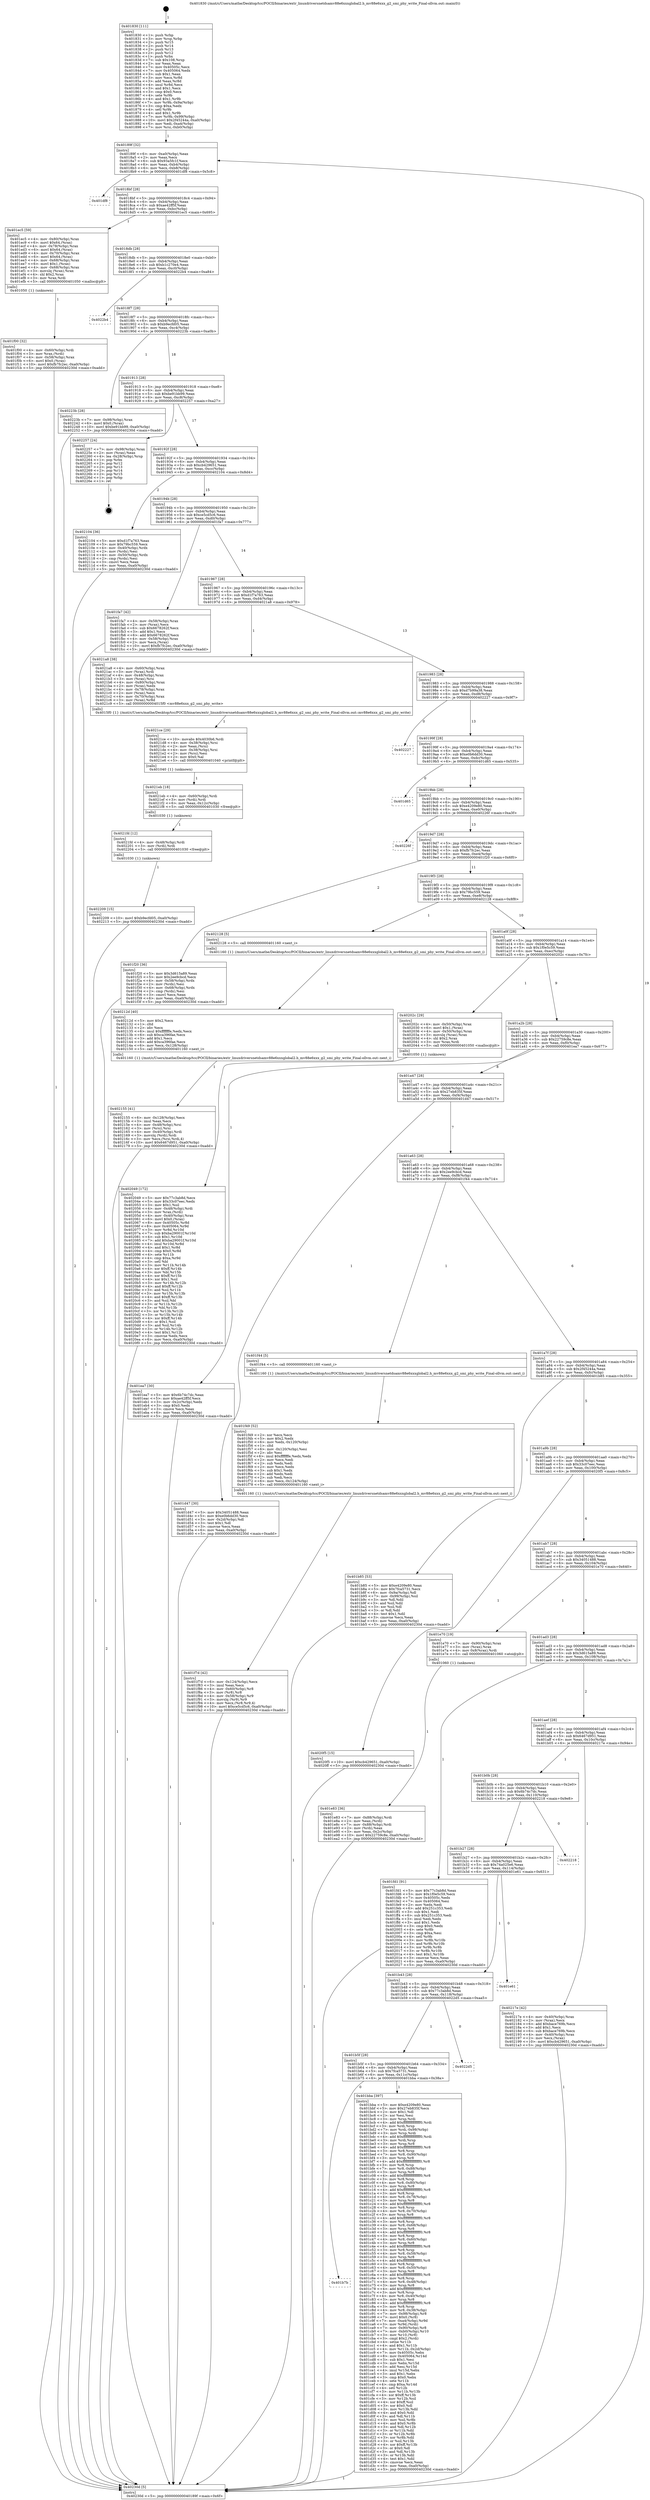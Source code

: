 digraph "0x401830" {
  label = "0x401830 (/mnt/c/Users/mathe/Desktop/tcc/POCII/binaries/extr_linuxdriversnetdsamv88e6xxxglobal2.h_mv88e6xxx_g2_smi_phy_write_Final-ollvm.out::main(0))"
  labelloc = "t"
  node[shape=record]

  Entry [label="",width=0.3,height=0.3,shape=circle,fillcolor=black,style=filled]
  "0x40189f" [label="{
     0x40189f [32]\l
     | [instrs]\l
     &nbsp;&nbsp;0x40189f \<+6\>: mov -0xa0(%rbp),%eax\l
     &nbsp;&nbsp;0x4018a5 \<+2\>: mov %eax,%ecx\l
     &nbsp;&nbsp;0x4018a7 \<+6\>: sub $0x93a5fc1f,%ecx\l
     &nbsp;&nbsp;0x4018ad \<+6\>: mov %eax,-0xb4(%rbp)\l
     &nbsp;&nbsp;0x4018b3 \<+6\>: mov %ecx,-0xb8(%rbp)\l
     &nbsp;&nbsp;0x4018b9 \<+6\>: je 0000000000401df8 \<main+0x5c8\>\l
  }"]
  "0x401df8" [label="{
     0x401df8\l
  }", style=dashed]
  "0x4018bf" [label="{
     0x4018bf [28]\l
     | [instrs]\l
     &nbsp;&nbsp;0x4018bf \<+5\>: jmp 00000000004018c4 \<main+0x94\>\l
     &nbsp;&nbsp;0x4018c4 \<+6\>: mov -0xb4(%rbp),%eax\l
     &nbsp;&nbsp;0x4018ca \<+5\>: sub $0xae42ff5f,%eax\l
     &nbsp;&nbsp;0x4018cf \<+6\>: mov %eax,-0xbc(%rbp)\l
     &nbsp;&nbsp;0x4018d5 \<+6\>: je 0000000000401ec5 \<main+0x695\>\l
  }"]
  Exit [label="",width=0.3,height=0.3,shape=circle,fillcolor=black,style=filled,peripheries=2]
  "0x401ec5" [label="{
     0x401ec5 [59]\l
     | [instrs]\l
     &nbsp;&nbsp;0x401ec5 \<+4\>: mov -0x80(%rbp),%rax\l
     &nbsp;&nbsp;0x401ec9 \<+6\>: movl $0x64,(%rax)\l
     &nbsp;&nbsp;0x401ecf \<+4\>: mov -0x78(%rbp),%rax\l
     &nbsp;&nbsp;0x401ed3 \<+6\>: movl $0x64,(%rax)\l
     &nbsp;&nbsp;0x401ed9 \<+4\>: mov -0x70(%rbp),%rax\l
     &nbsp;&nbsp;0x401edd \<+6\>: movl $0x64,(%rax)\l
     &nbsp;&nbsp;0x401ee3 \<+4\>: mov -0x68(%rbp),%rax\l
     &nbsp;&nbsp;0x401ee7 \<+6\>: movl $0x1,(%rax)\l
     &nbsp;&nbsp;0x401eed \<+4\>: mov -0x68(%rbp),%rax\l
     &nbsp;&nbsp;0x401ef1 \<+3\>: movslq (%rax),%rax\l
     &nbsp;&nbsp;0x401ef4 \<+4\>: shl $0x2,%rax\l
     &nbsp;&nbsp;0x401ef8 \<+3\>: mov %rax,%rdi\l
     &nbsp;&nbsp;0x401efb \<+5\>: call 0000000000401050 \<malloc@plt\>\l
     | [calls]\l
     &nbsp;&nbsp;0x401050 \{1\} (unknown)\l
  }"]
  "0x4018db" [label="{
     0x4018db [28]\l
     | [instrs]\l
     &nbsp;&nbsp;0x4018db \<+5\>: jmp 00000000004018e0 \<main+0xb0\>\l
     &nbsp;&nbsp;0x4018e0 \<+6\>: mov -0xb4(%rbp),%eax\l
     &nbsp;&nbsp;0x4018e6 \<+5\>: sub $0xb1c270e4,%eax\l
     &nbsp;&nbsp;0x4018eb \<+6\>: mov %eax,-0xc0(%rbp)\l
     &nbsp;&nbsp;0x4018f1 \<+6\>: je 00000000004022b4 \<main+0xa84\>\l
  }"]
  "0x402209" [label="{
     0x402209 [15]\l
     | [instrs]\l
     &nbsp;&nbsp;0x402209 \<+10\>: movl $0xb9ecfd05,-0xa0(%rbp)\l
     &nbsp;&nbsp;0x402213 \<+5\>: jmp 000000000040230d \<main+0xadd\>\l
  }"]
  "0x4022b4" [label="{
     0x4022b4\l
  }", style=dashed]
  "0x4018f7" [label="{
     0x4018f7 [28]\l
     | [instrs]\l
     &nbsp;&nbsp;0x4018f7 \<+5\>: jmp 00000000004018fc \<main+0xcc\>\l
     &nbsp;&nbsp;0x4018fc \<+6\>: mov -0xb4(%rbp),%eax\l
     &nbsp;&nbsp;0x401902 \<+5\>: sub $0xb9ecfd05,%eax\l
     &nbsp;&nbsp;0x401907 \<+6\>: mov %eax,-0xc4(%rbp)\l
     &nbsp;&nbsp;0x40190d \<+6\>: je 000000000040223b \<main+0xa0b\>\l
  }"]
  "0x4021fd" [label="{
     0x4021fd [12]\l
     | [instrs]\l
     &nbsp;&nbsp;0x4021fd \<+4\>: mov -0x48(%rbp),%rdi\l
     &nbsp;&nbsp;0x402201 \<+3\>: mov (%rdi),%rdi\l
     &nbsp;&nbsp;0x402204 \<+5\>: call 0000000000401030 \<free@plt\>\l
     | [calls]\l
     &nbsp;&nbsp;0x401030 \{1\} (unknown)\l
  }"]
  "0x40223b" [label="{
     0x40223b [28]\l
     | [instrs]\l
     &nbsp;&nbsp;0x40223b \<+7\>: mov -0x98(%rbp),%rax\l
     &nbsp;&nbsp;0x402242 \<+6\>: movl $0x0,(%rax)\l
     &nbsp;&nbsp;0x402248 \<+10\>: movl $0xbe91bb99,-0xa0(%rbp)\l
     &nbsp;&nbsp;0x402252 \<+5\>: jmp 000000000040230d \<main+0xadd\>\l
  }"]
  "0x401913" [label="{
     0x401913 [28]\l
     | [instrs]\l
     &nbsp;&nbsp;0x401913 \<+5\>: jmp 0000000000401918 \<main+0xe8\>\l
     &nbsp;&nbsp;0x401918 \<+6\>: mov -0xb4(%rbp),%eax\l
     &nbsp;&nbsp;0x40191e \<+5\>: sub $0xbe91bb99,%eax\l
     &nbsp;&nbsp;0x401923 \<+6\>: mov %eax,-0xc8(%rbp)\l
     &nbsp;&nbsp;0x401929 \<+6\>: je 0000000000402257 \<main+0xa27\>\l
  }"]
  "0x4021eb" [label="{
     0x4021eb [18]\l
     | [instrs]\l
     &nbsp;&nbsp;0x4021eb \<+4\>: mov -0x60(%rbp),%rdi\l
     &nbsp;&nbsp;0x4021ef \<+3\>: mov (%rdi),%rdi\l
     &nbsp;&nbsp;0x4021f2 \<+6\>: mov %eax,-0x12c(%rbp)\l
     &nbsp;&nbsp;0x4021f8 \<+5\>: call 0000000000401030 \<free@plt\>\l
     | [calls]\l
     &nbsp;&nbsp;0x401030 \{1\} (unknown)\l
  }"]
  "0x402257" [label="{
     0x402257 [24]\l
     | [instrs]\l
     &nbsp;&nbsp;0x402257 \<+7\>: mov -0x98(%rbp),%rax\l
     &nbsp;&nbsp;0x40225e \<+2\>: mov (%rax),%eax\l
     &nbsp;&nbsp;0x402260 \<+4\>: lea -0x28(%rbp),%rsp\l
     &nbsp;&nbsp;0x402264 \<+1\>: pop %rbx\l
     &nbsp;&nbsp;0x402265 \<+2\>: pop %r12\l
     &nbsp;&nbsp;0x402267 \<+2\>: pop %r13\l
     &nbsp;&nbsp;0x402269 \<+2\>: pop %r14\l
     &nbsp;&nbsp;0x40226b \<+2\>: pop %r15\l
     &nbsp;&nbsp;0x40226d \<+1\>: pop %rbp\l
     &nbsp;&nbsp;0x40226e \<+1\>: ret\l
  }"]
  "0x40192f" [label="{
     0x40192f [28]\l
     | [instrs]\l
     &nbsp;&nbsp;0x40192f \<+5\>: jmp 0000000000401934 \<main+0x104\>\l
     &nbsp;&nbsp;0x401934 \<+6\>: mov -0xb4(%rbp),%eax\l
     &nbsp;&nbsp;0x40193a \<+5\>: sub $0xcb429651,%eax\l
     &nbsp;&nbsp;0x40193f \<+6\>: mov %eax,-0xcc(%rbp)\l
     &nbsp;&nbsp;0x401945 \<+6\>: je 0000000000402104 \<main+0x8d4\>\l
  }"]
  "0x4021ce" [label="{
     0x4021ce [29]\l
     | [instrs]\l
     &nbsp;&nbsp;0x4021ce \<+10\>: movabs $0x4030b6,%rdi\l
     &nbsp;&nbsp;0x4021d8 \<+4\>: mov -0x38(%rbp),%rsi\l
     &nbsp;&nbsp;0x4021dc \<+2\>: mov %eax,(%rsi)\l
     &nbsp;&nbsp;0x4021de \<+4\>: mov -0x38(%rbp),%rsi\l
     &nbsp;&nbsp;0x4021e2 \<+2\>: mov (%rsi),%esi\l
     &nbsp;&nbsp;0x4021e4 \<+2\>: mov $0x0,%al\l
     &nbsp;&nbsp;0x4021e6 \<+5\>: call 0000000000401040 \<printf@plt\>\l
     | [calls]\l
     &nbsp;&nbsp;0x401040 \{1\} (unknown)\l
  }"]
  "0x402104" [label="{
     0x402104 [36]\l
     | [instrs]\l
     &nbsp;&nbsp;0x402104 \<+5\>: mov $0xd1f7a763,%eax\l
     &nbsp;&nbsp;0x402109 \<+5\>: mov $0x79bc559,%ecx\l
     &nbsp;&nbsp;0x40210e \<+4\>: mov -0x40(%rbp),%rdx\l
     &nbsp;&nbsp;0x402112 \<+2\>: mov (%rdx),%esi\l
     &nbsp;&nbsp;0x402114 \<+4\>: mov -0x50(%rbp),%rdx\l
     &nbsp;&nbsp;0x402118 \<+2\>: cmp (%rdx),%esi\l
     &nbsp;&nbsp;0x40211a \<+3\>: cmovl %ecx,%eax\l
     &nbsp;&nbsp;0x40211d \<+6\>: mov %eax,-0xa0(%rbp)\l
     &nbsp;&nbsp;0x402123 \<+5\>: jmp 000000000040230d \<main+0xadd\>\l
  }"]
  "0x40194b" [label="{
     0x40194b [28]\l
     | [instrs]\l
     &nbsp;&nbsp;0x40194b \<+5\>: jmp 0000000000401950 \<main+0x120\>\l
     &nbsp;&nbsp;0x401950 \<+6\>: mov -0xb4(%rbp),%eax\l
     &nbsp;&nbsp;0x401956 \<+5\>: sub $0xce5cd5c6,%eax\l
     &nbsp;&nbsp;0x40195b \<+6\>: mov %eax,-0xd0(%rbp)\l
     &nbsp;&nbsp;0x401961 \<+6\>: je 0000000000401fa7 \<main+0x777\>\l
  }"]
  "0x402155" [label="{
     0x402155 [41]\l
     | [instrs]\l
     &nbsp;&nbsp;0x402155 \<+6\>: mov -0x128(%rbp),%ecx\l
     &nbsp;&nbsp;0x40215b \<+3\>: imul %eax,%ecx\l
     &nbsp;&nbsp;0x40215e \<+4\>: mov -0x48(%rbp),%rsi\l
     &nbsp;&nbsp;0x402162 \<+3\>: mov (%rsi),%rsi\l
     &nbsp;&nbsp;0x402165 \<+4\>: mov -0x40(%rbp),%rdi\l
     &nbsp;&nbsp;0x402169 \<+3\>: movslq (%rdi),%rdi\l
     &nbsp;&nbsp;0x40216c \<+3\>: mov %ecx,(%rsi,%rdi,4)\l
     &nbsp;&nbsp;0x40216f \<+10\>: movl $0x6467d951,-0xa0(%rbp)\l
     &nbsp;&nbsp;0x402179 \<+5\>: jmp 000000000040230d \<main+0xadd\>\l
  }"]
  "0x401fa7" [label="{
     0x401fa7 [42]\l
     | [instrs]\l
     &nbsp;&nbsp;0x401fa7 \<+4\>: mov -0x58(%rbp),%rax\l
     &nbsp;&nbsp;0x401fab \<+2\>: mov (%rax),%ecx\l
     &nbsp;&nbsp;0x401fad \<+6\>: sub $0x6678262f,%ecx\l
     &nbsp;&nbsp;0x401fb3 \<+3\>: add $0x1,%ecx\l
     &nbsp;&nbsp;0x401fb6 \<+6\>: add $0x6678262f,%ecx\l
     &nbsp;&nbsp;0x401fbc \<+4\>: mov -0x58(%rbp),%rax\l
     &nbsp;&nbsp;0x401fc0 \<+2\>: mov %ecx,(%rax)\l
     &nbsp;&nbsp;0x401fc2 \<+10\>: movl $0xfb7fc2ec,-0xa0(%rbp)\l
     &nbsp;&nbsp;0x401fcc \<+5\>: jmp 000000000040230d \<main+0xadd\>\l
  }"]
  "0x401967" [label="{
     0x401967 [28]\l
     | [instrs]\l
     &nbsp;&nbsp;0x401967 \<+5\>: jmp 000000000040196c \<main+0x13c\>\l
     &nbsp;&nbsp;0x40196c \<+6\>: mov -0xb4(%rbp),%eax\l
     &nbsp;&nbsp;0x401972 \<+5\>: sub $0xd1f7a763,%eax\l
     &nbsp;&nbsp;0x401977 \<+6\>: mov %eax,-0xd4(%rbp)\l
     &nbsp;&nbsp;0x40197d \<+6\>: je 00000000004021a8 \<main+0x978\>\l
  }"]
  "0x40212d" [label="{
     0x40212d [40]\l
     | [instrs]\l
     &nbsp;&nbsp;0x40212d \<+5\>: mov $0x2,%ecx\l
     &nbsp;&nbsp;0x402132 \<+1\>: cltd\l
     &nbsp;&nbsp;0x402133 \<+2\>: idiv %ecx\l
     &nbsp;&nbsp;0x402135 \<+6\>: imul $0xfffffffe,%edx,%ecx\l
     &nbsp;&nbsp;0x40213b \<+6\>: sub $0xca396fae,%ecx\l
     &nbsp;&nbsp;0x402141 \<+3\>: add $0x1,%ecx\l
     &nbsp;&nbsp;0x402144 \<+6\>: add $0xca396fae,%ecx\l
     &nbsp;&nbsp;0x40214a \<+6\>: mov %ecx,-0x128(%rbp)\l
     &nbsp;&nbsp;0x402150 \<+5\>: call 0000000000401160 \<next_i\>\l
     | [calls]\l
     &nbsp;&nbsp;0x401160 \{1\} (/mnt/c/Users/mathe/Desktop/tcc/POCII/binaries/extr_linuxdriversnetdsamv88e6xxxglobal2.h_mv88e6xxx_g2_smi_phy_write_Final-ollvm.out::next_i)\l
  }"]
  "0x4021a8" [label="{
     0x4021a8 [38]\l
     | [instrs]\l
     &nbsp;&nbsp;0x4021a8 \<+4\>: mov -0x60(%rbp),%rax\l
     &nbsp;&nbsp;0x4021ac \<+3\>: mov (%rax),%rdi\l
     &nbsp;&nbsp;0x4021af \<+4\>: mov -0x48(%rbp),%rax\l
     &nbsp;&nbsp;0x4021b3 \<+3\>: mov (%rax),%rsi\l
     &nbsp;&nbsp;0x4021b6 \<+4\>: mov -0x80(%rbp),%rax\l
     &nbsp;&nbsp;0x4021ba \<+2\>: mov (%rax),%edx\l
     &nbsp;&nbsp;0x4021bc \<+4\>: mov -0x78(%rbp),%rax\l
     &nbsp;&nbsp;0x4021c0 \<+2\>: mov (%rax),%ecx\l
     &nbsp;&nbsp;0x4021c2 \<+4\>: mov -0x70(%rbp),%rax\l
     &nbsp;&nbsp;0x4021c6 \<+3\>: mov (%rax),%r8d\l
     &nbsp;&nbsp;0x4021c9 \<+5\>: call 00000000004015f0 \<mv88e6xxx_g2_smi_phy_write\>\l
     | [calls]\l
     &nbsp;&nbsp;0x4015f0 \{1\} (/mnt/c/Users/mathe/Desktop/tcc/POCII/binaries/extr_linuxdriversnetdsamv88e6xxxglobal2.h_mv88e6xxx_g2_smi_phy_write_Final-ollvm.out::mv88e6xxx_g2_smi_phy_write)\l
  }"]
  "0x401983" [label="{
     0x401983 [28]\l
     | [instrs]\l
     &nbsp;&nbsp;0x401983 \<+5\>: jmp 0000000000401988 \<main+0x158\>\l
     &nbsp;&nbsp;0x401988 \<+6\>: mov -0xb4(%rbp),%eax\l
     &nbsp;&nbsp;0x40198e \<+5\>: sub $0xd7b99a38,%eax\l
     &nbsp;&nbsp;0x401993 \<+6\>: mov %eax,-0xd8(%rbp)\l
     &nbsp;&nbsp;0x401999 \<+6\>: je 0000000000402227 \<main+0x9f7\>\l
  }"]
  "0x402049" [label="{
     0x402049 [172]\l
     | [instrs]\l
     &nbsp;&nbsp;0x402049 \<+5\>: mov $0x77c3ab8d,%ecx\l
     &nbsp;&nbsp;0x40204e \<+5\>: mov $0x33c07eec,%edx\l
     &nbsp;&nbsp;0x402053 \<+3\>: mov $0x1,%sil\l
     &nbsp;&nbsp;0x402056 \<+4\>: mov -0x48(%rbp),%rdi\l
     &nbsp;&nbsp;0x40205a \<+3\>: mov %rax,(%rdi)\l
     &nbsp;&nbsp;0x40205d \<+4\>: mov -0x40(%rbp),%rax\l
     &nbsp;&nbsp;0x402061 \<+6\>: movl $0x0,(%rax)\l
     &nbsp;&nbsp;0x402067 \<+8\>: mov 0x40505c,%r8d\l
     &nbsp;&nbsp;0x40206f \<+8\>: mov 0x405064,%r9d\l
     &nbsp;&nbsp;0x402077 \<+3\>: mov %r8d,%r10d\l
     &nbsp;&nbsp;0x40207a \<+7\>: sub $0xba29001f,%r10d\l
     &nbsp;&nbsp;0x402081 \<+4\>: sub $0x1,%r10d\l
     &nbsp;&nbsp;0x402085 \<+7\>: add $0xba29001f,%r10d\l
     &nbsp;&nbsp;0x40208c \<+4\>: imul %r10d,%r8d\l
     &nbsp;&nbsp;0x402090 \<+4\>: and $0x1,%r8d\l
     &nbsp;&nbsp;0x402094 \<+4\>: cmp $0x0,%r8d\l
     &nbsp;&nbsp;0x402098 \<+4\>: sete %r11b\l
     &nbsp;&nbsp;0x40209c \<+4\>: cmp $0xa,%r9d\l
     &nbsp;&nbsp;0x4020a0 \<+3\>: setl %bl\l
     &nbsp;&nbsp;0x4020a3 \<+3\>: mov %r11b,%r14b\l
     &nbsp;&nbsp;0x4020a6 \<+4\>: xor $0xff,%r14b\l
     &nbsp;&nbsp;0x4020aa \<+3\>: mov %bl,%r15b\l
     &nbsp;&nbsp;0x4020ad \<+4\>: xor $0xff,%r15b\l
     &nbsp;&nbsp;0x4020b1 \<+4\>: xor $0x1,%sil\l
     &nbsp;&nbsp;0x4020b5 \<+3\>: mov %r14b,%r12b\l
     &nbsp;&nbsp;0x4020b8 \<+4\>: and $0xff,%r12b\l
     &nbsp;&nbsp;0x4020bc \<+3\>: and %sil,%r11b\l
     &nbsp;&nbsp;0x4020bf \<+3\>: mov %r15b,%r13b\l
     &nbsp;&nbsp;0x4020c2 \<+4\>: and $0xff,%r13b\l
     &nbsp;&nbsp;0x4020c6 \<+3\>: and %sil,%bl\l
     &nbsp;&nbsp;0x4020c9 \<+3\>: or %r11b,%r12b\l
     &nbsp;&nbsp;0x4020cc \<+3\>: or %bl,%r13b\l
     &nbsp;&nbsp;0x4020cf \<+3\>: xor %r13b,%r12b\l
     &nbsp;&nbsp;0x4020d2 \<+3\>: or %r15b,%r14b\l
     &nbsp;&nbsp;0x4020d5 \<+4\>: xor $0xff,%r14b\l
     &nbsp;&nbsp;0x4020d9 \<+4\>: or $0x1,%sil\l
     &nbsp;&nbsp;0x4020dd \<+3\>: and %sil,%r14b\l
     &nbsp;&nbsp;0x4020e0 \<+3\>: or %r14b,%r12b\l
     &nbsp;&nbsp;0x4020e3 \<+4\>: test $0x1,%r12b\l
     &nbsp;&nbsp;0x4020e7 \<+3\>: cmovne %edx,%ecx\l
     &nbsp;&nbsp;0x4020ea \<+6\>: mov %ecx,-0xa0(%rbp)\l
     &nbsp;&nbsp;0x4020f0 \<+5\>: jmp 000000000040230d \<main+0xadd\>\l
  }"]
  "0x402227" [label="{
     0x402227\l
  }", style=dashed]
  "0x40199f" [label="{
     0x40199f [28]\l
     | [instrs]\l
     &nbsp;&nbsp;0x40199f \<+5\>: jmp 00000000004019a4 \<main+0x174\>\l
     &nbsp;&nbsp;0x4019a4 \<+6\>: mov -0xb4(%rbp),%eax\l
     &nbsp;&nbsp;0x4019aa \<+5\>: sub $0xe0b6dd30,%eax\l
     &nbsp;&nbsp;0x4019af \<+6\>: mov %eax,-0xdc(%rbp)\l
     &nbsp;&nbsp;0x4019b5 \<+6\>: je 0000000000401d65 \<main+0x535\>\l
  }"]
  "0x401f7d" [label="{
     0x401f7d [42]\l
     | [instrs]\l
     &nbsp;&nbsp;0x401f7d \<+6\>: mov -0x124(%rbp),%ecx\l
     &nbsp;&nbsp;0x401f83 \<+3\>: imul %eax,%ecx\l
     &nbsp;&nbsp;0x401f86 \<+4\>: mov -0x60(%rbp),%r8\l
     &nbsp;&nbsp;0x401f8a \<+3\>: mov (%r8),%r8\l
     &nbsp;&nbsp;0x401f8d \<+4\>: mov -0x58(%rbp),%r9\l
     &nbsp;&nbsp;0x401f91 \<+3\>: movslq (%r9),%r9\l
     &nbsp;&nbsp;0x401f94 \<+4\>: mov %ecx,(%r8,%r9,4)\l
     &nbsp;&nbsp;0x401f98 \<+10\>: movl $0xce5cd5c6,-0xa0(%rbp)\l
     &nbsp;&nbsp;0x401fa2 \<+5\>: jmp 000000000040230d \<main+0xadd\>\l
  }"]
  "0x401d65" [label="{
     0x401d65\l
  }", style=dashed]
  "0x4019bb" [label="{
     0x4019bb [28]\l
     | [instrs]\l
     &nbsp;&nbsp;0x4019bb \<+5\>: jmp 00000000004019c0 \<main+0x190\>\l
     &nbsp;&nbsp;0x4019c0 \<+6\>: mov -0xb4(%rbp),%eax\l
     &nbsp;&nbsp;0x4019c6 \<+5\>: sub $0xe4209e80,%eax\l
     &nbsp;&nbsp;0x4019cb \<+6\>: mov %eax,-0xe0(%rbp)\l
     &nbsp;&nbsp;0x4019d1 \<+6\>: je 000000000040226f \<main+0xa3f\>\l
  }"]
  "0x401f49" [label="{
     0x401f49 [52]\l
     | [instrs]\l
     &nbsp;&nbsp;0x401f49 \<+2\>: xor %ecx,%ecx\l
     &nbsp;&nbsp;0x401f4b \<+5\>: mov $0x2,%edx\l
     &nbsp;&nbsp;0x401f50 \<+6\>: mov %edx,-0x120(%rbp)\l
     &nbsp;&nbsp;0x401f56 \<+1\>: cltd\l
     &nbsp;&nbsp;0x401f57 \<+6\>: mov -0x120(%rbp),%esi\l
     &nbsp;&nbsp;0x401f5d \<+2\>: idiv %esi\l
     &nbsp;&nbsp;0x401f5f \<+6\>: imul $0xfffffffe,%edx,%edx\l
     &nbsp;&nbsp;0x401f65 \<+2\>: mov %ecx,%edi\l
     &nbsp;&nbsp;0x401f67 \<+2\>: sub %edx,%edi\l
     &nbsp;&nbsp;0x401f69 \<+2\>: mov %ecx,%edx\l
     &nbsp;&nbsp;0x401f6b \<+3\>: sub $0x1,%edx\l
     &nbsp;&nbsp;0x401f6e \<+2\>: add %edx,%edi\l
     &nbsp;&nbsp;0x401f70 \<+2\>: sub %edi,%ecx\l
     &nbsp;&nbsp;0x401f72 \<+6\>: mov %ecx,-0x124(%rbp)\l
     &nbsp;&nbsp;0x401f78 \<+5\>: call 0000000000401160 \<next_i\>\l
     | [calls]\l
     &nbsp;&nbsp;0x401160 \{1\} (/mnt/c/Users/mathe/Desktop/tcc/POCII/binaries/extr_linuxdriversnetdsamv88e6xxxglobal2.h_mv88e6xxx_g2_smi_phy_write_Final-ollvm.out::next_i)\l
  }"]
  "0x40226f" [label="{
     0x40226f\l
  }", style=dashed]
  "0x4019d7" [label="{
     0x4019d7 [28]\l
     | [instrs]\l
     &nbsp;&nbsp;0x4019d7 \<+5\>: jmp 00000000004019dc \<main+0x1ac\>\l
     &nbsp;&nbsp;0x4019dc \<+6\>: mov -0xb4(%rbp),%eax\l
     &nbsp;&nbsp;0x4019e2 \<+5\>: sub $0xfb7fc2ec,%eax\l
     &nbsp;&nbsp;0x4019e7 \<+6\>: mov %eax,-0xe4(%rbp)\l
     &nbsp;&nbsp;0x4019ed \<+6\>: je 0000000000401f20 \<main+0x6f0\>\l
  }"]
  "0x401f00" [label="{
     0x401f00 [32]\l
     | [instrs]\l
     &nbsp;&nbsp;0x401f00 \<+4\>: mov -0x60(%rbp),%rdi\l
     &nbsp;&nbsp;0x401f04 \<+3\>: mov %rax,(%rdi)\l
     &nbsp;&nbsp;0x401f07 \<+4\>: mov -0x58(%rbp),%rax\l
     &nbsp;&nbsp;0x401f0b \<+6\>: movl $0x0,(%rax)\l
     &nbsp;&nbsp;0x401f11 \<+10\>: movl $0xfb7fc2ec,-0xa0(%rbp)\l
     &nbsp;&nbsp;0x401f1b \<+5\>: jmp 000000000040230d \<main+0xadd\>\l
  }"]
  "0x401f20" [label="{
     0x401f20 [36]\l
     | [instrs]\l
     &nbsp;&nbsp;0x401f20 \<+5\>: mov $0x3d615a89,%eax\l
     &nbsp;&nbsp;0x401f25 \<+5\>: mov $0x2ee9cbcd,%ecx\l
     &nbsp;&nbsp;0x401f2a \<+4\>: mov -0x58(%rbp),%rdx\l
     &nbsp;&nbsp;0x401f2e \<+2\>: mov (%rdx),%esi\l
     &nbsp;&nbsp;0x401f30 \<+4\>: mov -0x68(%rbp),%rdx\l
     &nbsp;&nbsp;0x401f34 \<+2\>: cmp (%rdx),%esi\l
     &nbsp;&nbsp;0x401f36 \<+3\>: cmovl %ecx,%eax\l
     &nbsp;&nbsp;0x401f39 \<+6\>: mov %eax,-0xa0(%rbp)\l
     &nbsp;&nbsp;0x401f3f \<+5\>: jmp 000000000040230d \<main+0xadd\>\l
  }"]
  "0x4019f3" [label="{
     0x4019f3 [28]\l
     | [instrs]\l
     &nbsp;&nbsp;0x4019f3 \<+5\>: jmp 00000000004019f8 \<main+0x1c8\>\l
     &nbsp;&nbsp;0x4019f8 \<+6\>: mov -0xb4(%rbp),%eax\l
     &nbsp;&nbsp;0x4019fe \<+5\>: sub $0x79bc559,%eax\l
     &nbsp;&nbsp;0x401a03 \<+6\>: mov %eax,-0xe8(%rbp)\l
     &nbsp;&nbsp;0x401a09 \<+6\>: je 0000000000402128 \<main+0x8f8\>\l
  }"]
  "0x401e83" [label="{
     0x401e83 [36]\l
     | [instrs]\l
     &nbsp;&nbsp;0x401e83 \<+7\>: mov -0x88(%rbp),%rdi\l
     &nbsp;&nbsp;0x401e8a \<+2\>: mov %eax,(%rdi)\l
     &nbsp;&nbsp;0x401e8c \<+7\>: mov -0x88(%rbp),%rdi\l
     &nbsp;&nbsp;0x401e93 \<+2\>: mov (%rdi),%eax\l
     &nbsp;&nbsp;0x401e95 \<+3\>: mov %eax,-0x2c(%rbp)\l
     &nbsp;&nbsp;0x401e98 \<+10\>: movl $0x22759c8e,-0xa0(%rbp)\l
     &nbsp;&nbsp;0x401ea2 \<+5\>: jmp 000000000040230d \<main+0xadd\>\l
  }"]
  "0x402128" [label="{
     0x402128 [5]\l
     | [instrs]\l
     &nbsp;&nbsp;0x402128 \<+5\>: call 0000000000401160 \<next_i\>\l
     | [calls]\l
     &nbsp;&nbsp;0x401160 \{1\} (/mnt/c/Users/mathe/Desktop/tcc/POCII/binaries/extr_linuxdriversnetdsamv88e6xxxglobal2.h_mv88e6xxx_g2_smi_phy_write_Final-ollvm.out::next_i)\l
  }"]
  "0x401a0f" [label="{
     0x401a0f [28]\l
     | [instrs]\l
     &nbsp;&nbsp;0x401a0f \<+5\>: jmp 0000000000401a14 \<main+0x1e4\>\l
     &nbsp;&nbsp;0x401a14 \<+6\>: mov -0xb4(%rbp),%eax\l
     &nbsp;&nbsp;0x401a1a \<+5\>: sub $0x1f0e5c59,%eax\l
     &nbsp;&nbsp;0x401a1f \<+6\>: mov %eax,-0xec(%rbp)\l
     &nbsp;&nbsp;0x401a25 \<+6\>: je 000000000040202c \<main+0x7fc\>\l
  }"]
  "0x401b7b" [label="{
     0x401b7b\l
  }", style=dashed]
  "0x40202c" [label="{
     0x40202c [29]\l
     | [instrs]\l
     &nbsp;&nbsp;0x40202c \<+4\>: mov -0x50(%rbp),%rax\l
     &nbsp;&nbsp;0x402030 \<+6\>: movl $0x1,(%rax)\l
     &nbsp;&nbsp;0x402036 \<+4\>: mov -0x50(%rbp),%rax\l
     &nbsp;&nbsp;0x40203a \<+3\>: movslq (%rax),%rax\l
     &nbsp;&nbsp;0x40203d \<+4\>: shl $0x2,%rax\l
     &nbsp;&nbsp;0x402041 \<+3\>: mov %rax,%rdi\l
     &nbsp;&nbsp;0x402044 \<+5\>: call 0000000000401050 \<malloc@plt\>\l
     | [calls]\l
     &nbsp;&nbsp;0x401050 \{1\} (unknown)\l
  }"]
  "0x401a2b" [label="{
     0x401a2b [28]\l
     | [instrs]\l
     &nbsp;&nbsp;0x401a2b \<+5\>: jmp 0000000000401a30 \<main+0x200\>\l
     &nbsp;&nbsp;0x401a30 \<+6\>: mov -0xb4(%rbp),%eax\l
     &nbsp;&nbsp;0x401a36 \<+5\>: sub $0x22759c8e,%eax\l
     &nbsp;&nbsp;0x401a3b \<+6\>: mov %eax,-0xf0(%rbp)\l
     &nbsp;&nbsp;0x401a41 \<+6\>: je 0000000000401ea7 \<main+0x677\>\l
  }"]
  "0x401bba" [label="{
     0x401bba [397]\l
     | [instrs]\l
     &nbsp;&nbsp;0x401bba \<+5\>: mov $0xe4209e80,%eax\l
     &nbsp;&nbsp;0x401bbf \<+5\>: mov $0x27eb835f,%ecx\l
     &nbsp;&nbsp;0x401bc4 \<+2\>: mov $0x1,%dl\l
     &nbsp;&nbsp;0x401bc6 \<+2\>: xor %esi,%esi\l
     &nbsp;&nbsp;0x401bc8 \<+3\>: mov %rsp,%rdi\l
     &nbsp;&nbsp;0x401bcb \<+4\>: add $0xfffffffffffffff0,%rdi\l
     &nbsp;&nbsp;0x401bcf \<+3\>: mov %rdi,%rsp\l
     &nbsp;&nbsp;0x401bd2 \<+7\>: mov %rdi,-0x98(%rbp)\l
     &nbsp;&nbsp;0x401bd9 \<+3\>: mov %rsp,%rdi\l
     &nbsp;&nbsp;0x401bdc \<+4\>: add $0xfffffffffffffff0,%rdi\l
     &nbsp;&nbsp;0x401be0 \<+3\>: mov %rdi,%rsp\l
     &nbsp;&nbsp;0x401be3 \<+3\>: mov %rsp,%r8\l
     &nbsp;&nbsp;0x401be6 \<+4\>: add $0xfffffffffffffff0,%r8\l
     &nbsp;&nbsp;0x401bea \<+3\>: mov %r8,%rsp\l
     &nbsp;&nbsp;0x401bed \<+7\>: mov %r8,-0x90(%rbp)\l
     &nbsp;&nbsp;0x401bf4 \<+3\>: mov %rsp,%r8\l
     &nbsp;&nbsp;0x401bf7 \<+4\>: add $0xfffffffffffffff0,%r8\l
     &nbsp;&nbsp;0x401bfb \<+3\>: mov %r8,%rsp\l
     &nbsp;&nbsp;0x401bfe \<+7\>: mov %r8,-0x88(%rbp)\l
     &nbsp;&nbsp;0x401c05 \<+3\>: mov %rsp,%r8\l
     &nbsp;&nbsp;0x401c08 \<+4\>: add $0xfffffffffffffff0,%r8\l
     &nbsp;&nbsp;0x401c0c \<+3\>: mov %r8,%rsp\l
     &nbsp;&nbsp;0x401c0f \<+4\>: mov %r8,-0x80(%rbp)\l
     &nbsp;&nbsp;0x401c13 \<+3\>: mov %rsp,%r8\l
     &nbsp;&nbsp;0x401c16 \<+4\>: add $0xfffffffffffffff0,%r8\l
     &nbsp;&nbsp;0x401c1a \<+3\>: mov %r8,%rsp\l
     &nbsp;&nbsp;0x401c1d \<+4\>: mov %r8,-0x78(%rbp)\l
     &nbsp;&nbsp;0x401c21 \<+3\>: mov %rsp,%r8\l
     &nbsp;&nbsp;0x401c24 \<+4\>: add $0xfffffffffffffff0,%r8\l
     &nbsp;&nbsp;0x401c28 \<+3\>: mov %r8,%rsp\l
     &nbsp;&nbsp;0x401c2b \<+4\>: mov %r8,-0x70(%rbp)\l
     &nbsp;&nbsp;0x401c2f \<+3\>: mov %rsp,%r8\l
     &nbsp;&nbsp;0x401c32 \<+4\>: add $0xfffffffffffffff0,%r8\l
     &nbsp;&nbsp;0x401c36 \<+3\>: mov %r8,%rsp\l
     &nbsp;&nbsp;0x401c39 \<+4\>: mov %r8,-0x68(%rbp)\l
     &nbsp;&nbsp;0x401c3d \<+3\>: mov %rsp,%r8\l
     &nbsp;&nbsp;0x401c40 \<+4\>: add $0xfffffffffffffff0,%r8\l
     &nbsp;&nbsp;0x401c44 \<+3\>: mov %r8,%rsp\l
     &nbsp;&nbsp;0x401c47 \<+4\>: mov %r8,-0x60(%rbp)\l
     &nbsp;&nbsp;0x401c4b \<+3\>: mov %rsp,%r8\l
     &nbsp;&nbsp;0x401c4e \<+4\>: add $0xfffffffffffffff0,%r8\l
     &nbsp;&nbsp;0x401c52 \<+3\>: mov %r8,%rsp\l
     &nbsp;&nbsp;0x401c55 \<+4\>: mov %r8,-0x58(%rbp)\l
     &nbsp;&nbsp;0x401c59 \<+3\>: mov %rsp,%r8\l
     &nbsp;&nbsp;0x401c5c \<+4\>: add $0xfffffffffffffff0,%r8\l
     &nbsp;&nbsp;0x401c60 \<+3\>: mov %r8,%rsp\l
     &nbsp;&nbsp;0x401c63 \<+4\>: mov %r8,-0x50(%rbp)\l
     &nbsp;&nbsp;0x401c67 \<+3\>: mov %rsp,%r8\l
     &nbsp;&nbsp;0x401c6a \<+4\>: add $0xfffffffffffffff0,%r8\l
     &nbsp;&nbsp;0x401c6e \<+3\>: mov %r8,%rsp\l
     &nbsp;&nbsp;0x401c71 \<+4\>: mov %r8,-0x48(%rbp)\l
     &nbsp;&nbsp;0x401c75 \<+3\>: mov %rsp,%r8\l
     &nbsp;&nbsp;0x401c78 \<+4\>: add $0xfffffffffffffff0,%r8\l
     &nbsp;&nbsp;0x401c7c \<+3\>: mov %r8,%rsp\l
     &nbsp;&nbsp;0x401c7f \<+4\>: mov %r8,-0x40(%rbp)\l
     &nbsp;&nbsp;0x401c83 \<+3\>: mov %rsp,%r8\l
     &nbsp;&nbsp;0x401c86 \<+4\>: add $0xfffffffffffffff0,%r8\l
     &nbsp;&nbsp;0x401c8a \<+3\>: mov %r8,%rsp\l
     &nbsp;&nbsp;0x401c8d \<+4\>: mov %r8,-0x38(%rbp)\l
     &nbsp;&nbsp;0x401c91 \<+7\>: mov -0x98(%rbp),%r8\l
     &nbsp;&nbsp;0x401c98 \<+7\>: movl $0x0,(%r8)\l
     &nbsp;&nbsp;0x401c9f \<+7\>: mov -0xa4(%rbp),%r9d\l
     &nbsp;&nbsp;0x401ca6 \<+3\>: mov %r9d,(%rdi)\l
     &nbsp;&nbsp;0x401ca9 \<+7\>: mov -0x90(%rbp),%r8\l
     &nbsp;&nbsp;0x401cb0 \<+7\>: mov -0xb0(%rbp),%r10\l
     &nbsp;&nbsp;0x401cb7 \<+3\>: mov %r10,(%r8)\l
     &nbsp;&nbsp;0x401cba \<+3\>: cmpl $0x2,(%rdi)\l
     &nbsp;&nbsp;0x401cbd \<+4\>: setne %r11b\l
     &nbsp;&nbsp;0x401cc1 \<+4\>: and $0x1,%r11b\l
     &nbsp;&nbsp;0x401cc5 \<+4\>: mov %r11b,-0x2d(%rbp)\l
     &nbsp;&nbsp;0x401cc9 \<+7\>: mov 0x40505c,%ebx\l
     &nbsp;&nbsp;0x401cd0 \<+8\>: mov 0x405064,%r14d\l
     &nbsp;&nbsp;0x401cd8 \<+3\>: sub $0x1,%esi\l
     &nbsp;&nbsp;0x401cdb \<+3\>: mov %ebx,%r15d\l
     &nbsp;&nbsp;0x401cde \<+3\>: add %esi,%r15d\l
     &nbsp;&nbsp;0x401ce1 \<+4\>: imul %r15d,%ebx\l
     &nbsp;&nbsp;0x401ce5 \<+3\>: and $0x1,%ebx\l
     &nbsp;&nbsp;0x401ce8 \<+3\>: cmp $0x0,%ebx\l
     &nbsp;&nbsp;0x401ceb \<+4\>: sete %r11b\l
     &nbsp;&nbsp;0x401cef \<+4\>: cmp $0xa,%r14d\l
     &nbsp;&nbsp;0x401cf3 \<+4\>: setl %r12b\l
     &nbsp;&nbsp;0x401cf7 \<+3\>: mov %r11b,%r13b\l
     &nbsp;&nbsp;0x401cfa \<+4\>: xor $0xff,%r13b\l
     &nbsp;&nbsp;0x401cfe \<+3\>: mov %r12b,%sil\l
     &nbsp;&nbsp;0x401d01 \<+4\>: xor $0xff,%sil\l
     &nbsp;&nbsp;0x401d05 \<+3\>: xor $0x0,%dl\l
     &nbsp;&nbsp;0x401d08 \<+3\>: mov %r13b,%dil\l
     &nbsp;&nbsp;0x401d0b \<+4\>: and $0x0,%dil\l
     &nbsp;&nbsp;0x401d0f \<+3\>: and %dl,%r11b\l
     &nbsp;&nbsp;0x401d12 \<+3\>: mov %sil,%r8b\l
     &nbsp;&nbsp;0x401d15 \<+4\>: and $0x0,%r8b\l
     &nbsp;&nbsp;0x401d19 \<+3\>: and %dl,%r12b\l
     &nbsp;&nbsp;0x401d1c \<+3\>: or %r11b,%dil\l
     &nbsp;&nbsp;0x401d1f \<+3\>: or %r12b,%r8b\l
     &nbsp;&nbsp;0x401d22 \<+3\>: xor %r8b,%dil\l
     &nbsp;&nbsp;0x401d25 \<+3\>: or %sil,%r13b\l
     &nbsp;&nbsp;0x401d28 \<+4\>: xor $0xff,%r13b\l
     &nbsp;&nbsp;0x401d2c \<+3\>: or $0x0,%dl\l
     &nbsp;&nbsp;0x401d2f \<+3\>: and %dl,%r13b\l
     &nbsp;&nbsp;0x401d32 \<+3\>: or %r13b,%dil\l
     &nbsp;&nbsp;0x401d35 \<+4\>: test $0x1,%dil\l
     &nbsp;&nbsp;0x401d39 \<+3\>: cmovne %ecx,%eax\l
     &nbsp;&nbsp;0x401d3c \<+6\>: mov %eax,-0xa0(%rbp)\l
     &nbsp;&nbsp;0x401d42 \<+5\>: jmp 000000000040230d \<main+0xadd\>\l
  }"]
  "0x401ea7" [label="{
     0x401ea7 [30]\l
     | [instrs]\l
     &nbsp;&nbsp;0x401ea7 \<+5\>: mov $0x6b74c7dc,%eax\l
     &nbsp;&nbsp;0x401eac \<+5\>: mov $0xae42ff5f,%ecx\l
     &nbsp;&nbsp;0x401eb1 \<+3\>: mov -0x2c(%rbp),%edx\l
     &nbsp;&nbsp;0x401eb4 \<+3\>: cmp $0x0,%edx\l
     &nbsp;&nbsp;0x401eb7 \<+3\>: cmove %ecx,%eax\l
     &nbsp;&nbsp;0x401eba \<+6\>: mov %eax,-0xa0(%rbp)\l
     &nbsp;&nbsp;0x401ec0 \<+5\>: jmp 000000000040230d \<main+0xadd\>\l
  }"]
  "0x401a47" [label="{
     0x401a47 [28]\l
     | [instrs]\l
     &nbsp;&nbsp;0x401a47 \<+5\>: jmp 0000000000401a4c \<main+0x21c\>\l
     &nbsp;&nbsp;0x401a4c \<+6\>: mov -0xb4(%rbp),%eax\l
     &nbsp;&nbsp;0x401a52 \<+5\>: sub $0x27eb835f,%eax\l
     &nbsp;&nbsp;0x401a57 \<+6\>: mov %eax,-0xf4(%rbp)\l
     &nbsp;&nbsp;0x401a5d \<+6\>: je 0000000000401d47 \<main+0x517\>\l
  }"]
  "0x401b5f" [label="{
     0x401b5f [28]\l
     | [instrs]\l
     &nbsp;&nbsp;0x401b5f \<+5\>: jmp 0000000000401b64 \<main+0x334\>\l
     &nbsp;&nbsp;0x401b64 \<+6\>: mov -0xb4(%rbp),%eax\l
     &nbsp;&nbsp;0x401b6a \<+5\>: sub $0x7fca5731,%eax\l
     &nbsp;&nbsp;0x401b6f \<+6\>: mov %eax,-0x11c(%rbp)\l
     &nbsp;&nbsp;0x401b75 \<+6\>: je 0000000000401bba \<main+0x38a\>\l
  }"]
  "0x401d47" [label="{
     0x401d47 [30]\l
     | [instrs]\l
     &nbsp;&nbsp;0x401d47 \<+5\>: mov $0x34051488,%eax\l
     &nbsp;&nbsp;0x401d4c \<+5\>: mov $0xe0b6dd30,%ecx\l
     &nbsp;&nbsp;0x401d51 \<+3\>: mov -0x2d(%rbp),%dl\l
     &nbsp;&nbsp;0x401d54 \<+3\>: test $0x1,%dl\l
     &nbsp;&nbsp;0x401d57 \<+3\>: cmovne %ecx,%eax\l
     &nbsp;&nbsp;0x401d5a \<+6\>: mov %eax,-0xa0(%rbp)\l
     &nbsp;&nbsp;0x401d60 \<+5\>: jmp 000000000040230d \<main+0xadd\>\l
  }"]
  "0x401a63" [label="{
     0x401a63 [28]\l
     | [instrs]\l
     &nbsp;&nbsp;0x401a63 \<+5\>: jmp 0000000000401a68 \<main+0x238\>\l
     &nbsp;&nbsp;0x401a68 \<+6\>: mov -0xb4(%rbp),%eax\l
     &nbsp;&nbsp;0x401a6e \<+5\>: sub $0x2ee9cbcd,%eax\l
     &nbsp;&nbsp;0x401a73 \<+6\>: mov %eax,-0xf8(%rbp)\l
     &nbsp;&nbsp;0x401a79 \<+6\>: je 0000000000401f44 \<main+0x714\>\l
  }"]
  "0x4022d5" [label="{
     0x4022d5\l
  }", style=dashed]
  "0x401f44" [label="{
     0x401f44 [5]\l
     | [instrs]\l
     &nbsp;&nbsp;0x401f44 \<+5\>: call 0000000000401160 \<next_i\>\l
     | [calls]\l
     &nbsp;&nbsp;0x401160 \{1\} (/mnt/c/Users/mathe/Desktop/tcc/POCII/binaries/extr_linuxdriversnetdsamv88e6xxxglobal2.h_mv88e6xxx_g2_smi_phy_write_Final-ollvm.out::next_i)\l
  }"]
  "0x401a7f" [label="{
     0x401a7f [28]\l
     | [instrs]\l
     &nbsp;&nbsp;0x401a7f \<+5\>: jmp 0000000000401a84 \<main+0x254\>\l
     &nbsp;&nbsp;0x401a84 \<+6\>: mov -0xb4(%rbp),%eax\l
     &nbsp;&nbsp;0x401a8a \<+5\>: sub $0x2f45244a,%eax\l
     &nbsp;&nbsp;0x401a8f \<+6\>: mov %eax,-0xfc(%rbp)\l
     &nbsp;&nbsp;0x401a95 \<+6\>: je 0000000000401b85 \<main+0x355\>\l
  }"]
  "0x401b43" [label="{
     0x401b43 [28]\l
     | [instrs]\l
     &nbsp;&nbsp;0x401b43 \<+5\>: jmp 0000000000401b48 \<main+0x318\>\l
     &nbsp;&nbsp;0x401b48 \<+6\>: mov -0xb4(%rbp),%eax\l
     &nbsp;&nbsp;0x401b4e \<+5\>: sub $0x77c3ab8d,%eax\l
     &nbsp;&nbsp;0x401b53 \<+6\>: mov %eax,-0x118(%rbp)\l
     &nbsp;&nbsp;0x401b59 \<+6\>: je 00000000004022d5 \<main+0xaa5\>\l
  }"]
  "0x401b85" [label="{
     0x401b85 [53]\l
     | [instrs]\l
     &nbsp;&nbsp;0x401b85 \<+5\>: mov $0xe4209e80,%eax\l
     &nbsp;&nbsp;0x401b8a \<+5\>: mov $0x7fca5731,%ecx\l
     &nbsp;&nbsp;0x401b8f \<+6\>: mov -0x9a(%rbp),%dl\l
     &nbsp;&nbsp;0x401b95 \<+7\>: mov -0x99(%rbp),%sil\l
     &nbsp;&nbsp;0x401b9c \<+3\>: mov %dl,%dil\l
     &nbsp;&nbsp;0x401b9f \<+3\>: and %sil,%dil\l
     &nbsp;&nbsp;0x401ba2 \<+3\>: xor %sil,%dl\l
     &nbsp;&nbsp;0x401ba5 \<+3\>: or %dl,%dil\l
     &nbsp;&nbsp;0x401ba8 \<+4\>: test $0x1,%dil\l
     &nbsp;&nbsp;0x401bac \<+3\>: cmovne %ecx,%eax\l
     &nbsp;&nbsp;0x401baf \<+6\>: mov %eax,-0xa0(%rbp)\l
     &nbsp;&nbsp;0x401bb5 \<+5\>: jmp 000000000040230d \<main+0xadd\>\l
  }"]
  "0x401a9b" [label="{
     0x401a9b [28]\l
     | [instrs]\l
     &nbsp;&nbsp;0x401a9b \<+5\>: jmp 0000000000401aa0 \<main+0x270\>\l
     &nbsp;&nbsp;0x401aa0 \<+6\>: mov -0xb4(%rbp),%eax\l
     &nbsp;&nbsp;0x401aa6 \<+5\>: sub $0x33c07eec,%eax\l
     &nbsp;&nbsp;0x401aab \<+6\>: mov %eax,-0x100(%rbp)\l
     &nbsp;&nbsp;0x401ab1 \<+6\>: je 00000000004020f5 \<main+0x8c5\>\l
  }"]
  "0x40230d" [label="{
     0x40230d [5]\l
     | [instrs]\l
     &nbsp;&nbsp;0x40230d \<+5\>: jmp 000000000040189f \<main+0x6f\>\l
  }"]
  "0x401830" [label="{
     0x401830 [111]\l
     | [instrs]\l
     &nbsp;&nbsp;0x401830 \<+1\>: push %rbp\l
     &nbsp;&nbsp;0x401831 \<+3\>: mov %rsp,%rbp\l
     &nbsp;&nbsp;0x401834 \<+2\>: push %r15\l
     &nbsp;&nbsp;0x401836 \<+2\>: push %r14\l
     &nbsp;&nbsp;0x401838 \<+2\>: push %r13\l
     &nbsp;&nbsp;0x40183a \<+2\>: push %r12\l
     &nbsp;&nbsp;0x40183c \<+1\>: push %rbx\l
     &nbsp;&nbsp;0x40183d \<+7\>: sub $0x108,%rsp\l
     &nbsp;&nbsp;0x401844 \<+2\>: xor %eax,%eax\l
     &nbsp;&nbsp;0x401846 \<+7\>: mov 0x40505c,%ecx\l
     &nbsp;&nbsp;0x40184d \<+7\>: mov 0x405064,%edx\l
     &nbsp;&nbsp;0x401854 \<+3\>: sub $0x1,%eax\l
     &nbsp;&nbsp;0x401857 \<+3\>: mov %ecx,%r8d\l
     &nbsp;&nbsp;0x40185a \<+3\>: add %eax,%r8d\l
     &nbsp;&nbsp;0x40185d \<+4\>: imul %r8d,%ecx\l
     &nbsp;&nbsp;0x401861 \<+3\>: and $0x1,%ecx\l
     &nbsp;&nbsp;0x401864 \<+3\>: cmp $0x0,%ecx\l
     &nbsp;&nbsp;0x401867 \<+4\>: sete %r9b\l
     &nbsp;&nbsp;0x40186b \<+4\>: and $0x1,%r9b\l
     &nbsp;&nbsp;0x40186f \<+7\>: mov %r9b,-0x9a(%rbp)\l
     &nbsp;&nbsp;0x401876 \<+3\>: cmp $0xa,%edx\l
     &nbsp;&nbsp;0x401879 \<+4\>: setl %r9b\l
     &nbsp;&nbsp;0x40187d \<+4\>: and $0x1,%r9b\l
     &nbsp;&nbsp;0x401881 \<+7\>: mov %r9b,-0x99(%rbp)\l
     &nbsp;&nbsp;0x401888 \<+10\>: movl $0x2f45244a,-0xa0(%rbp)\l
     &nbsp;&nbsp;0x401892 \<+6\>: mov %edi,-0xa4(%rbp)\l
     &nbsp;&nbsp;0x401898 \<+7\>: mov %rsi,-0xb0(%rbp)\l
  }"]
  "0x401e61" [label="{
     0x401e61\l
  }", style=dashed]
  "0x4020f5" [label="{
     0x4020f5 [15]\l
     | [instrs]\l
     &nbsp;&nbsp;0x4020f5 \<+10\>: movl $0xcb429651,-0xa0(%rbp)\l
     &nbsp;&nbsp;0x4020ff \<+5\>: jmp 000000000040230d \<main+0xadd\>\l
  }"]
  "0x401ab7" [label="{
     0x401ab7 [28]\l
     | [instrs]\l
     &nbsp;&nbsp;0x401ab7 \<+5\>: jmp 0000000000401abc \<main+0x28c\>\l
     &nbsp;&nbsp;0x401abc \<+6\>: mov -0xb4(%rbp),%eax\l
     &nbsp;&nbsp;0x401ac2 \<+5\>: sub $0x34051488,%eax\l
     &nbsp;&nbsp;0x401ac7 \<+6\>: mov %eax,-0x104(%rbp)\l
     &nbsp;&nbsp;0x401acd \<+6\>: je 0000000000401e70 \<main+0x640\>\l
  }"]
  "0x401b27" [label="{
     0x401b27 [28]\l
     | [instrs]\l
     &nbsp;&nbsp;0x401b27 \<+5\>: jmp 0000000000401b2c \<main+0x2fc\>\l
     &nbsp;&nbsp;0x401b2c \<+6\>: mov -0xb4(%rbp),%eax\l
     &nbsp;&nbsp;0x401b32 \<+5\>: sub $0x74a025e6,%eax\l
     &nbsp;&nbsp;0x401b37 \<+6\>: mov %eax,-0x114(%rbp)\l
     &nbsp;&nbsp;0x401b3d \<+6\>: je 0000000000401e61 \<main+0x631\>\l
  }"]
  "0x401e70" [label="{
     0x401e70 [19]\l
     | [instrs]\l
     &nbsp;&nbsp;0x401e70 \<+7\>: mov -0x90(%rbp),%rax\l
     &nbsp;&nbsp;0x401e77 \<+3\>: mov (%rax),%rax\l
     &nbsp;&nbsp;0x401e7a \<+4\>: mov 0x8(%rax),%rdi\l
     &nbsp;&nbsp;0x401e7e \<+5\>: call 0000000000401060 \<atoi@plt\>\l
     | [calls]\l
     &nbsp;&nbsp;0x401060 \{1\} (unknown)\l
  }"]
  "0x401ad3" [label="{
     0x401ad3 [28]\l
     | [instrs]\l
     &nbsp;&nbsp;0x401ad3 \<+5\>: jmp 0000000000401ad8 \<main+0x2a8\>\l
     &nbsp;&nbsp;0x401ad8 \<+6\>: mov -0xb4(%rbp),%eax\l
     &nbsp;&nbsp;0x401ade \<+5\>: sub $0x3d615a89,%eax\l
     &nbsp;&nbsp;0x401ae3 \<+6\>: mov %eax,-0x108(%rbp)\l
     &nbsp;&nbsp;0x401ae9 \<+6\>: je 0000000000401fd1 \<main+0x7a1\>\l
  }"]
  "0x402218" [label="{
     0x402218\l
  }", style=dashed]
  "0x401fd1" [label="{
     0x401fd1 [91]\l
     | [instrs]\l
     &nbsp;&nbsp;0x401fd1 \<+5\>: mov $0x77c3ab8d,%eax\l
     &nbsp;&nbsp;0x401fd6 \<+5\>: mov $0x1f0e5c59,%ecx\l
     &nbsp;&nbsp;0x401fdb \<+7\>: mov 0x40505c,%edx\l
     &nbsp;&nbsp;0x401fe2 \<+7\>: mov 0x405064,%esi\l
     &nbsp;&nbsp;0x401fe9 \<+2\>: mov %edx,%edi\l
     &nbsp;&nbsp;0x401feb \<+6\>: add $0x251c353,%edi\l
     &nbsp;&nbsp;0x401ff1 \<+3\>: sub $0x1,%edi\l
     &nbsp;&nbsp;0x401ff4 \<+6\>: sub $0x251c353,%edi\l
     &nbsp;&nbsp;0x401ffa \<+3\>: imul %edi,%edx\l
     &nbsp;&nbsp;0x401ffd \<+3\>: and $0x1,%edx\l
     &nbsp;&nbsp;0x402000 \<+3\>: cmp $0x0,%edx\l
     &nbsp;&nbsp;0x402003 \<+4\>: sete %r8b\l
     &nbsp;&nbsp;0x402007 \<+3\>: cmp $0xa,%esi\l
     &nbsp;&nbsp;0x40200a \<+4\>: setl %r9b\l
     &nbsp;&nbsp;0x40200e \<+3\>: mov %r8b,%r10b\l
     &nbsp;&nbsp;0x402011 \<+3\>: and %r9b,%r10b\l
     &nbsp;&nbsp;0x402014 \<+3\>: xor %r9b,%r8b\l
     &nbsp;&nbsp;0x402017 \<+3\>: or %r8b,%r10b\l
     &nbsp;&nbsp;0x40201a \<+4\>: test $0x1,%r10b\l
     &nbsp;&nbsp;0x40201e \<+3\>: cmovne %ecx,%eax\l
     &nbsp;&nbsp;0x402021 \<+6\>: mov %eax,-0xa0(%rbp)\l
     &nbsp;&nbsp;0x402027 \<+5\>: jmp 000000000040230d \<main+0xadd\>\l
  }"]
  "0x401aef" [label="{
     0x401aef [28]\l
     | [instrs]\l
     &nbsp;&nbsp;0x401aef \<+5\>: jmp 0000000000401af4 \<main+0x2c4\>\l
     &nbsp;&nbsp;0x401af4 \<+6\>: mov -0xb4(%rbp),%eax\l
     &nbsp;&nbsp;0x401afa \<+5\>: sub $0x6467d951,%eax\l
     &nbsp;&nbsp;0x401aff \<+6\>: mov %eax,-0x10c(%rbp)\l
     &nbsp;&nbsp;0x401b05 \<+6\>: je 000000000040217e \<main+0x94e\>\l
  }"]
  "0x401b0b" [label="{
     0x401b0b [28]\l
     | [instrs]\l
     &nbsp;&nbsp;0x401b0b \<+5\>: jmp 0000000000401b10 \<main+0x2e0\>\l
     &nbsp;&nbsp;0x401b10 \<+6\>: mov -0xb4(%rbp),%eax\l
     &nbsp;&nbsp;0x401b16 \<+5\>: sub $0x6b74c7dc,%eax\l
     &nbsp;&nbsp;0x401b1b \<+6\>: mov %eax,-0x110(%rbp)\l
     &nbsp;&nbsp;0x401b21 \<+6\>: je 0000000000402218 \<main+0x9e8\>\l
  }"]
  "0x40217e" [label="{
     0x40217e [42]\l
     | [instrs]\l
     &nbsp;&nbsp;0x40217e \<+4\>: mov -0x40(%rbp),%rax\l
     &nbsp;&nbsp;0x402182 \<+2\>: mov (%rax),%ecx\l
     &nbsp;&nbsp;0x402184 \<+6\>: add $0xbace769b,%ecx\l
     &nbsp;&nbsp;0x40218a \<+3\>: add $0x1,%ecx\l
     &nbsp;&nbsp;0x40218d \<+6\>: sub $0xbace769b,%ecx\l
     &nbsp;&nbsp;0x402193 \<+4\>: mov -0x40(%rbp),%rax\l
     &nbsp;&nbsp;0x402197 \<+2\>: mov %ecx,(%rax)\l
     &nbsp;&nbsp;0x402199 \<+10\>: movl $0xcb429651,-0xa0(%rbp)\l
     &nbsp;&nbsp;0x4021a3 \<+5\>: jmp 000000000040230d \<main+0xadd\>\l
  }"]
  Entry -> "0x401830" [label=" 1"]
  "0x40189f" -> "0x401df8" [label=" 0"]
  "0x40189f" -> "0x4018bf" [label=" 20"]
  "0x402257" -> Exit [label=" 1"]
  "0x4018bf" -> "0x401ec5" [label=" 1"]
  "0x4018bf" -> "0x4018db" [label=" 19"]
  "0x40223b" -> "0x40230d" [label=" 1"]
  "0x4018db" -> "0x4022b4" [label=" 0"]
  "0x4018db" -> "0x4018f7" [label=" 19"]
  "0x402209" -> "0x40230d" [label=" 1"]
  "0x4018f7" -> "0x40223b" [label=" 1"]
  "0x4018f7" -> "0x401913" [label=" 18"]
  "0x4021fd" -> "0x402209" [label=" 1"]
  "0x401913" -> "0x402257" [label=" 1"]
  "0x401913" -> "0x40192f" [label=" 17"]
  "0x4021eb" -> "0x4021fd" [label=" 1"]
  "0x40192f" -> "0x402104" [label=" 2"]
  "0x40192f" -> "0x40194b" [label=" 15"]
  "0x4021ce" -> "0x4021eb" [label=" 1"]
  "0x40194b" -> "0x401fa7" [label=" 1"]
  "0x40194b" -> "0x401967" [label=" 14"]
  "0x4021a8" -> "0x4021ce" [label=" 1"]
  "0x401967" -> "0x4021a8" [label=" 1"]
  "0x401967" -> "0x401983" [label=" 13"]
  "0x40217e" -> "0x40230d" [label=" 1"]
  "0x401983" -> "0x402227" [label=" 0"]
  "0x401983" -> "0x40199f" [label=" 13"]
  "0x402155" -> "0x40230d" [label=" 1"]
  "0x40199f" -> "0x401d65" [label=" 0"]
  "0x40199f" -> "0x4019bb" [label=" 13"]
  "0x40212d" -> "0x402155" [label=" 1"]
  "0x4019bb" -> "0x40226f" [label=" 0"]
  "0x4019bb" -> "0x4019d7" [label=" 13"]
  "0x402128" -> "0x40212d" [label=" 1"]
  "0x4019d7" -> "0x401f20" [label=" 2"]
  "0x4019d7" -> "0x4019f3" [label=" 11"]
  "0x402104" -> "0x40230d" [label=" 2"]
  "0x4019f3" -> "0x402128" [label=" 1"]
  "0x4019f3" -> "0x401a0f" [label=" 10"]
  "0x4020f5" -> "0x40230d" [label=" 1"]
  "0x401a0f" -> "0x40202c" [label=" 1"]
  "0x401a0f" -> "0x401a2b" [label=" 9"]
  "0x40202c" -> "0x402049" [label=" 1"]
  "0x401a2b" -> "0x401ea7" [label=" 1"]
  "0x401a2b" -> "0x401a47" [label=" 8"]
  "0x401fd1" -> "0x40230d" [label=" 1"]
  "0x401a47" -> "0x401d47" [label=" 1"]
  "0x401a47" -> "0x401a63" [label=" 7"]
  "0x401f7d" -> "0x40230d" [label=" 1"]
  "0x401a63" -> "0x401f44" [label=" 1"]
  "0x401a63" -> "0x401a7f" [label=" 6"]
  "0x401f49" -> "0x401f7d" [label=" 1"]
  "0x401a7f" -> "0x401b85" [label=" 1"]
  "0x401a7f" -> "0x401a9b" [label=" 5"]
  "0x401b85" -> "0x40230d" [label=" 1"]
  "0x401830" -> "0x40189f" [label=" 1"]
  "0x40230d" -> "0x40189f" [label=" 19"]
  "0x401f20" -> "0x40230d" [label=" 2"]
  "0x401a9b" -> "0x4020f5" [label=" 1"]
  "0x401a9b" -> "0x401ab7" [label=" 4"]
  "0x401f00" -> "0x40230d" [label=" 1"]
  "0x401ab7" -> "0x401e70" [label=" 1"]
  "0x401ab7" -> "0x401ad3" [label=" 3"]
  "0x401ea7" -> "0x40230d" [label=" 1"]
  "0x401ad3" -> "0x401fd1" [label=" 1"]
  "0x401ad3" -> "0x401aef" [label=" 2"]
  "0x401e83" -> "0x40230d" [label=" 1"]
  "0x401aef" -> "0x40217e" [label=" 1"]
  "0x401aef" -> "0x401b0b" [label=" 1"]
  "0x401e70" -> "0x401e83" [label=" 1"]
  "0x401b0b" -> "0x402218" [label=" 0"]
  "0x401b0b" -> "0x401b27" [label=" 1"]
  "0x401ec5" -> "0x401f00" [label=" 1"]
  "0x401b27" -> "0x401e61" [label=" 0"]
  "0x401b27" -> "0x401b43" [label=" 1"]
  "0x401f44" -> "0x401f49" [label=" 1"]
  "0x401b43" -> "0x4022d5" [label=" 0"]
  "0x401b43" -> "0x401b5f" [label=" 1"]
  "0x401fa7" -> "0x40230d" [label=" 1"]
  "0x401b5f" -> "0x401bba" [label=" 1"]
  "0x401b5f" -> "0x401b7b" [label=" 0"]
  "0x402049" -> "0x40230d" [label=" 1"]
  "0x401bba" -> "0x40230d" [label=" 1"]
  "0x401d47" -> "0x40230d" [label=" 1"]
}
